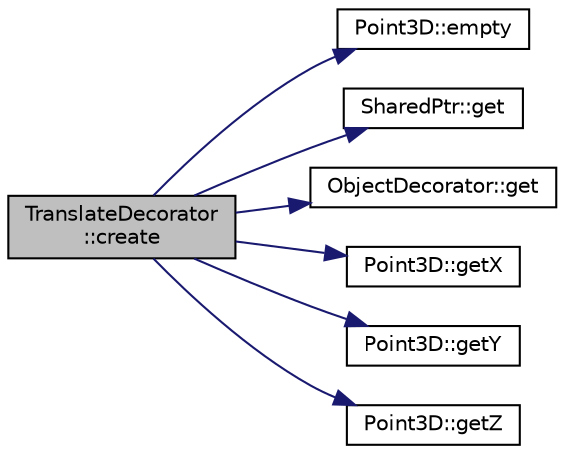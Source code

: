 digraph "TranslateDecorator::create"
{
  edge [fontname="Helvetica",fontsize="10",labelfontname="Helvetica",labelfontsize="10"];
  node [fontname="Helvetica",fontsize="10",shape=record];
  rankdir="LR";
  Node1 [label="TranslateDecorator\l::create",height=0.2,width=0.4,color="black", fillcolor="grey75", style="filled" fontcolor="black"];
  Node1 -> Node2 [color="midnightblue",fontsize="10",style="solid",fontname="Helvetica"];
  Node2 [label="Point3D::empty",height=0.2,width=0.4,color="black", fillcolor="white", style="filled",URL="$classPoint3D.html#a6fe93f9c25d811636217c22d535611d6",tooltip="Check if the point is empty."];
  Node1 -> Node3 [color="midnightblue",fontsize="10",style="solid",fontname="Helvetica"];
  Node3 [label="SharedPtr::get",height=0.2,width=0.4,color="black", fillcolor="white", style="filled",URL="$classSharedPtr.html#ac747048e189c896c11f0b436d02fc5e1",tooltip="Gets the pointer hold."];
  Node1 -> Node4 [color="midnightblue",fontsize="10",style="solid",fontname="Helvetica"];
  Node4 [label="ObjectDecorator::get",height=0.2,width=0.4,color="black", fillcolor="white", style="filled",URL="$classObjectDecorator.html#a0021fca00921a5a48b4507612dc65c74",tooltip="Get the internally hold pointer. Const version."];
  Node1 -> Node5 [color="midnightblue",fontsize="10",style="solid",fontname="Helvetica"];
  Node5 [label="Point3D::getX",height=0.2,width=0.4,color="black", fillcolor="white", style="filled",URL="$classPoint3D.html#a94a3fb5605c85d88e0ba2c099cd9d4f9",tooltip="Get the x component."];
  Node1 -> Node6 [color="midnightblue",fontsize="10",style="solid",fontname="Helvetica"];
  Node6 [label="Point3D::getY",height=0.2,width=0.4,color="black", fillcolor="white", style="filled",URL="$classPoint3D.html#a4641885a6e416d6b08a6fd9196b9edbb",tooltip="Get the y component."];
  Node1 -> Node7 [color="midnightblue",fontsize="10",style="solid",fontname="Helvetica"];
  Node7 [label="Point3D::getZ",height=0.2,width=0.4,color="black", fillcolor="white", style="filled",URL="$classPoint3D.html#a9e22d8e9fce50792417b3f08bcfcc494",tooltip="Get the z component."];
}
